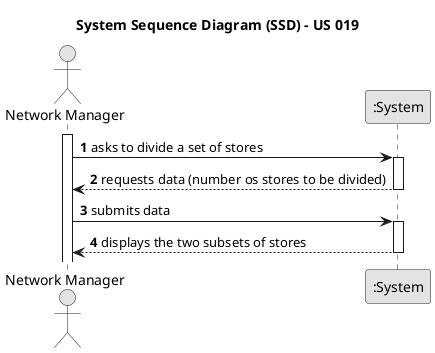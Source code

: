 @startuml
skinparam monochrome true
skinparam packageStyle rectangle
skinparam shadowing false

title System Sequence Diagram (SSD) - US 019

autonumber

actor "Network Manager" as NetworkManager
participant ":System" as System

activate NetworkManager

    NetworkManager -> System : asks to divide a set of stores
    activate System

    System --> NetworkManager : requests data (number os stores to be divided)
    deactivate System

    NetworkManager -> System : submits data
        activate System

        System --> NetworkManager : displays the two subsets of stores
        deactivate System

@enduml